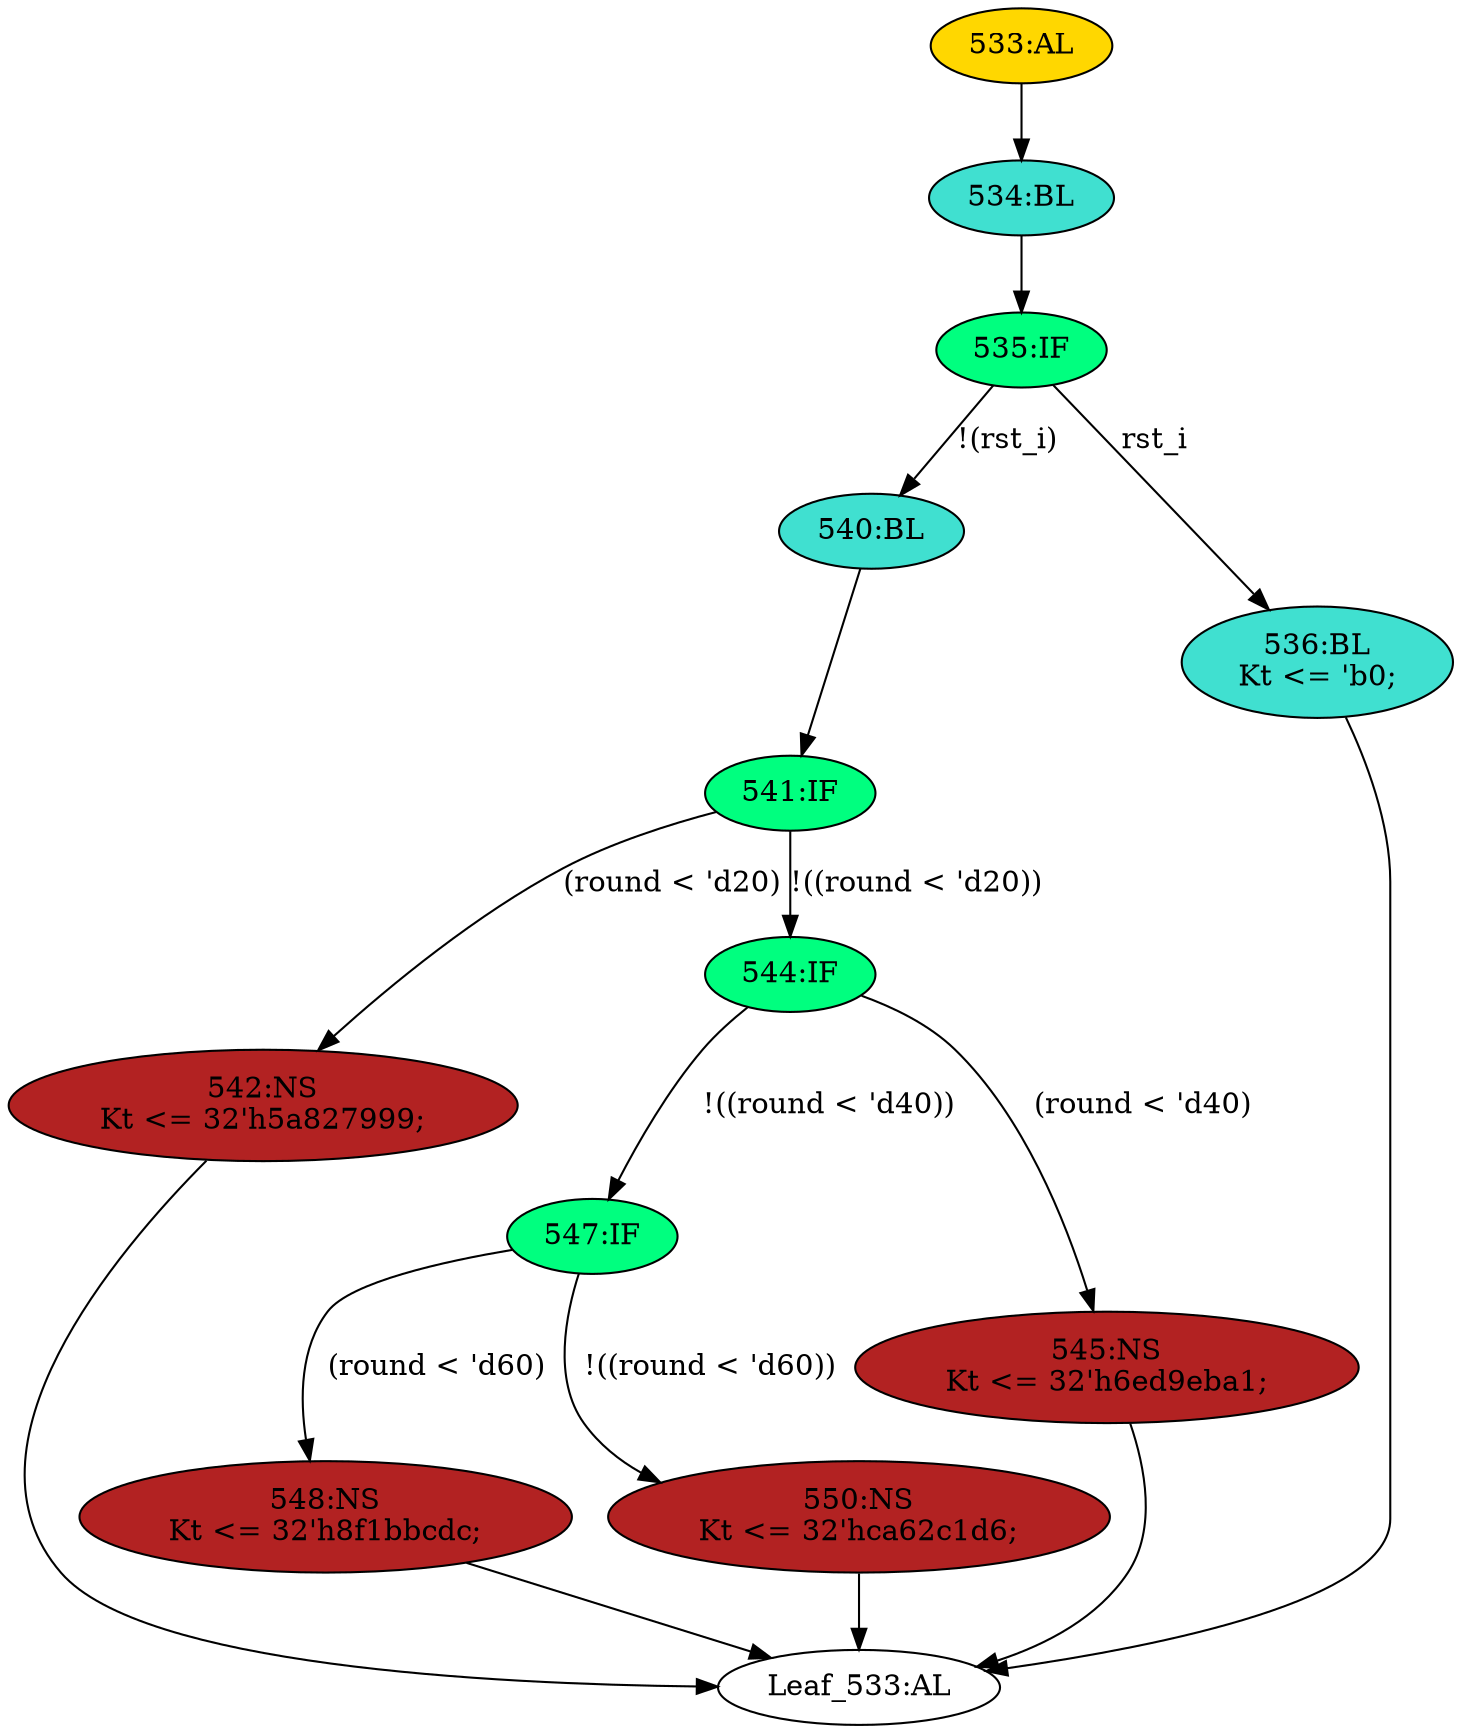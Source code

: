 strict digraph "" {
	node [label="\N"];
	"542:NS"	 [ast="<pyverilog.vparser.ast.NonblockingSubstitution object at 0x7f56fedb0e50>",
		fillcolor=firebrick,
		label="542:NS
Kt <= 32'h5a827999;",
		statements="[<pyverilog.vparser.ast.NonblockingSubstitution object at 0x7f56fedb0e50>]",
		style=filled,
		typ=NonblockingSubstitution];
	"Leaf_533:AL"	 [def_var="['Kt']",
		label="Leaf_533:AL"];
	"542:NS" -> "Leaf_533:AL"	 [cond="[]",
		lineno=None];
	"540:BL"	 [ast="<pyverilog.vparser.ast.Block object at 0x7f56feddf090>",
		fillcolor=turquoise,
		label="540:BL",
		statements="[]",
		style=filled,
		typ=Block];
	"541:IF"	 [ast="<pyverilog.vparser.ast.IfStatement object at 0x7f56feddf0d0>",
		fillcolor=springgreen,
		label="541:IF",
		statements="[]",
		style=filled,
		typ=IfStatement];
	"540:BL" -> "541:IF"	 [cond="[]",
		lineno=None];
	"548:NS"	 [ast="<pyverilog.vparser.ast.NonblockingSubstitution object at 0x7f56feddf390>",
		fillcolor=firebrick,
		label="548:NS
Kt <= 32'h8f1bbcdc;",
		statements="[<pyverilog.vparser.ast.NonblockingSubstitution object at 0x7f56feddf390>]",
		style=filled,
		typ=NonblockingSubstitution];
	"548:NS" -> "Leaf_533:AL"	 [cond="[]",
		lineno=None];
	"547:IF"	 [ast="<pyverilog.vparser.ast.IfStatement object at 0x7f56feddf190>",
		fillcolor=springgreen,
		label="547:IF",
		statements="[]",
		style=filled,
		typ=IfStatement];
	"547:IF" -> "548:NS"	 [cond="['round']",
		label="(round < 'd60)",
		lineno=547];
	"550:NS"	 [ast="<pyverilog.vparser.ast.NonblockingSubstitution object at 0x7f56feddf1d0>",
		fillcolor=firebrick,
		label="550:NS
Kt <= 32'hca62c1d6;",
		statements="[<pyverilog.vparser.ast.NonblockingSubstitution object at 0x7f56feddf1d0>]",
		style=filled,
		typ=NonblockingSubstitution];
	"547:IF" -> "550:NS"	 [cond="['round']",
		label="!((round < 'd60))",
		lineno=547];
	"541:IF" -> "542:NS"	 [cond="['round']",
		label="(round < 'd20)",
		lineno=541];
	"544:IF"	 [ast="<pyverilog.vparser.ast.IfStatement object at 0x7f56feddf150>",
		fillcolor=springgreen,
		label="544:IF",
		statements="[]",
		style=filled,
		typ=IfStatement];
	"541:IF" -> "544:IF"	 [cond="['round']",
		label="!((round < 'd20))",
		lineno=541];
	"545:NS"	 [ast="<pyverilog.vparser.ast.NonblockingSubstitution object at 0x7f56feddf5d0>",
		fillcolor=firebrick,
		label="545:NS
Kt <= 32'h6ed9eba1;",
		statements="[<pyverilog.vparser.ast.NonblockingSubstitution object at 0x7f56feddf5d0>]",
		style=filled,
		typ=NonblockingSubstitution];
	"545:NS" -> "Leaf_533:AL"	 [cond="[]",
		lineno=None];
	"550:NS" -> "Leaf_533:AL"	 [cond="[]",
		lineno=None];
	"544:IF" -> "547:IF"	 [cond="['round']",
		label="!((round < 'd40))",
		lineno=544];
	"544:IF" -> "545:NS"	 [cond="['round']",
		label="(round < 'd40)",
		lineno=544];
	"534:BL"	 [ast="<pyverilog.vparser.ast.Block object at 0x7f56feddf9d0>",
		fillcolor=turquoise,
		label="534:BL",
		statements="[]",
		style=filled,
		typ=Block];
	"535:IF"	 [ast="<pyverilog.vparser.ast.IfStatement object at 0x7f56feddfa10>",
		fillcolor=springgreen,
		label="535:IF",
		statements="[]",
		style=filled,
		typ=IfStatement];
	"534:BL" -> "535:IF"	 [cond="[]",
		lineno=None];
	"535:IF" -> "540:BL"	 [cond="['rst_i']",
		label="!(rst_i)",
		lineno=535];
	"536:BL"	 [ast="<pyverilog.vparser.ast.Block object at 0x7f56feddfa50>",
		fillcolor=turquoise,
		label="536:BL
Kt <= 'b0;",
		statements="[<pyverilog.vparser.ast.NonblockingSubstitution object at 0x7f56feddfa90>]",
		style=filled,
		typ=Block];
	"535:IF" -> "536:BL"	 [cond="['rst_i']",
		label=rst_i,
		lineno=535];
	"536:BL" -> "Leaf_533:AL"	 [cond="[]",
		lineno=None];
	"533:AL"	 [ast="<pyverilog.vparser.ast.Always object at 0x7f56feddf8d0>",
		clk_sens=True,
		fillcolor=gold,
		label="533:AL",
		sens="['clk_i']",
		statements="[]",
		style=filled,
		typ=Always,
		use_var="['round', 'rst_i']"];
	"533:AL" -> "534:BL"	 [cond="[]",
		lineno=None];
}
